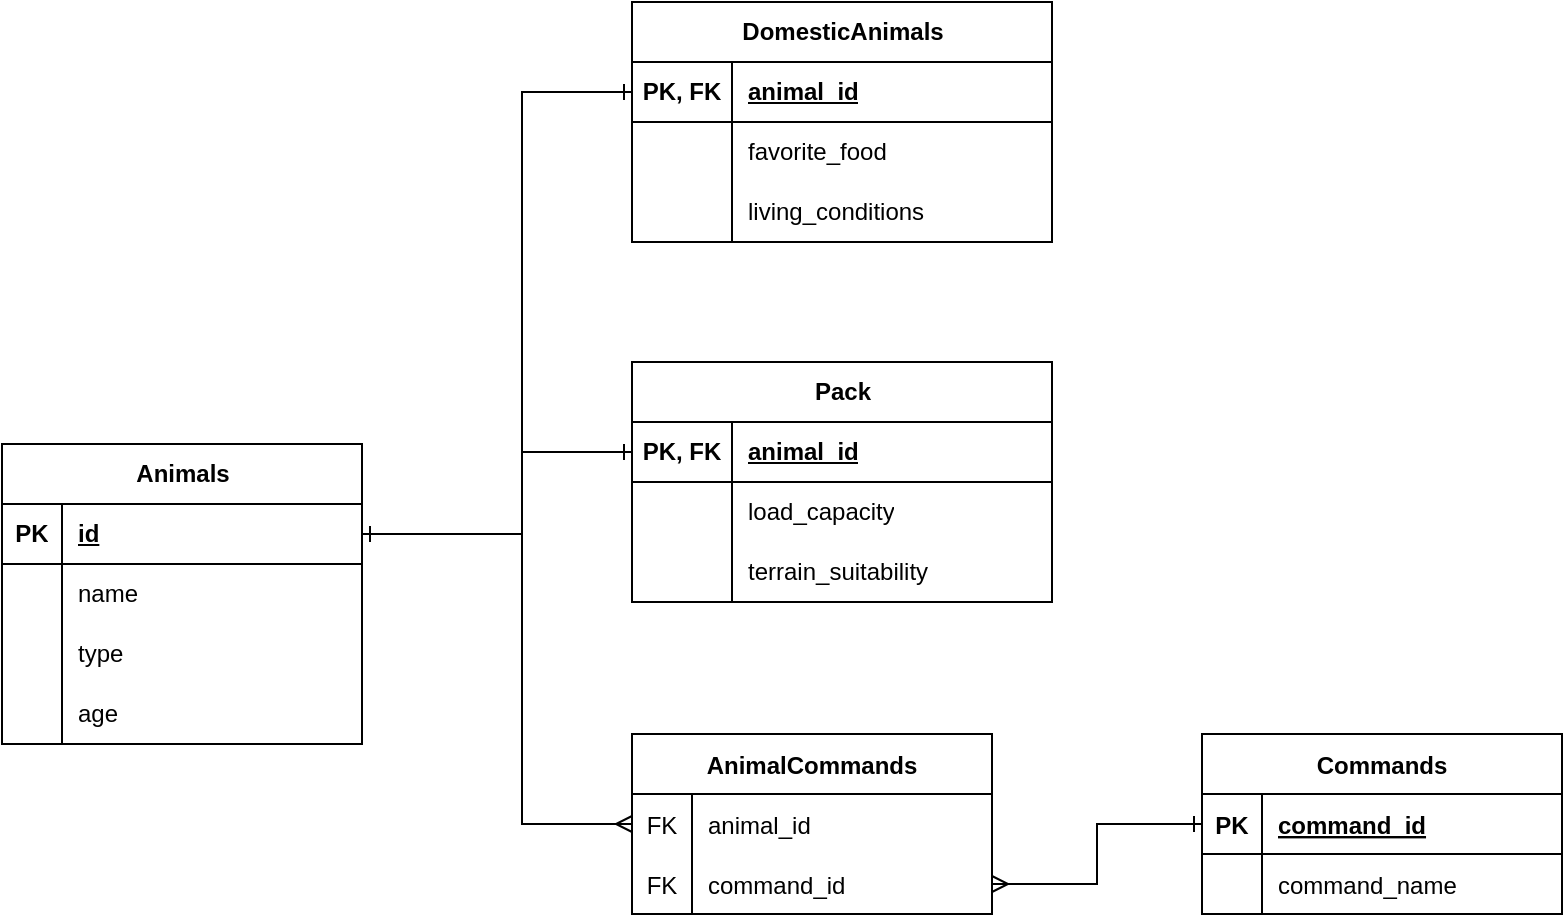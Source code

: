<mxfile version="24.7.17">
  <diagram name="Страница — 1" id="GxJT_ImsBvDS4fZ6MVY8">
    <mxGraphModel dx="1451" dy="1052" grid="1" gridSize="10" guides="1" tooltips="1" connect="1" arrows="1" fold="1" page="1" pageScale="1" pageWidth="1169" pageHeight="827" math="0" shadow="0">
      <root>
        <mxCell id="0" />
        <mxCell id="1" parent="0" />
        <mxCell id="6qQMS2bWzPOpNQTh6hws-1" value="DomesticAnimals" style="shape=table;startSize=30;container=1;collapsible=1;childLayout=tableLayout;fixedRows=1;rowLines=0;fontStyle=1;align=center;resizeLast=1;html=1;" parent="1" vertex="1">
          <mxGeometry x="510" y="171" width="210" height="120" as="geometry" />
        </mxCell>
        <mxCell id="6qQMS2bWzPOpNQTh6hws-2" value="" style="shape=tableRow;horizontal=0;startSize=0;swimlaneHead=0;swimlaneBody=0;fillColor=none;collapsible=0;dropTarget=0;points=[[0,0.5],[1,0.5]];portConstraint=eastwest;top=0;left=0;right=0;bottom=1;" parent="6qQMS2bWzPOpNQTh6hws-1" vertex="1">
          <mxGeometry y="30" width="210" height="30" as="geometry" />
        </mxCell>
        <mxCell id="6qQMS2bWzPOpNQTh6hws-3" value="PK, FK" style="shape=partialRectangle;connectable=0;fillColor=none;top=0;left=0;bottom=0;right=0;fontStyle=1;overflow=hidden;whiteSpace=wrap;html=1;" parent="6qQMS2bWzPOpNQTh6hws-2" vertex="1">
          <mxGeometry width="50" height="30" as="geometry">
            <mxRectangle width="50" height="30" as="alternateBounds" />
          </mxGeometry>
        </mxCell>
        <mxCell id="6qQMS2bWzPOpNQTh6hws-4" value="animal_id" style="shape=partialRectangle;connectable=0;fillColor=none;top=0;left=0;bottom=0;right=0;align=left;spacingLeft=6;fontStyle=5;overflow=hidden;whiteSpace=wrap;html=1;" parent="6qQMS2bWzPOpNQTh6hws-2" vertex="1">
          <mxGeometry x="50" width="160" height="30" as="geometry">
            <mxRectangle width="160" height="30" as="alternateBounds" />
          </mxGeometry>
        </mxCell>
        <mxCell id="6qQMS2bWzPOpNQTh6hws-5" value="" style="shape=tableRow;horizontal=0;startSize=0;swimlaneHead=0;swimlaneBody=0;fillColor=none;collapsible=0;dropTarget=0;points=[[0,0.5],[1,0.5]];portConstraint=eastwest;top=0;left=0;right=0;bottom=0;" parent="6qQMS2bWzPOpNQTh6hws-1" vertex="1">
          <mxGeometry y="60" width="210" height="30" as="geometry" />
        </mxCell>
        <mxCell id="6qQMS2bWzPOpNQTh6hws-6" value="" style="shape=partialRectangle;connectable=0;fillColor=none;top=0;left=0;bottom=0;right=0;editable=1;overflow=hidden;whiteSpace=wrap;html=1;" parent="6qQMS2bWzPOpNQTh6hws-5" vertex="1">
          <mxGeometry width="50" height="30" as="geometry">
            <mxRectangle width="50" height="30" as="alternateBounds" />
          </mxGeometry>
        </mxCell>
        <mxCell id="6qQMS2bWzPOpNQTh6hws-7" value="favorite_food" style="shape=partialRectangle;connectable=0;fillColor=none;top=0;left=0;bottom=0;right=0;align=left;spacingLeft=6;overflow=hidden;whiteSpace=wrap;html=1;" parent="6qQMS2bWzPOpNQTh6hws-5" vertex="1">
          <mxGeometry x="50" width="160" height="30" as="geometry">
            <mxRectangle width="160" height="30" as="alternateBounds" />
          </mxGeometry>
        </mxCell>
        <mxCell id="6qQMS2bWzPOpNQTh6hws-8" value="" style="shape=tableRow;horizontal=0;startSize=0;swimlaneHead=0;swimlaneBody=0;fillColor=none;collapsible=0;dropTarget=0;points=[[0,0.5],[1,0.5]];portConstraint=eastwest;top=0;left=0;right=0;bottom=0;" parent="6qQMS2bWzPOpNQTh6hws-1" vertex="1">
          <mxGeometry y="90" width="210" height="30" as="geometry" />
        </mxCell>
        <mxCell id="6qQMS2bWzPOpNQTh6hws-9" value="" style="shape=partialRectangle;connectable=0;fillColor=none;top=0;left=0;bottom=0;right=0;editable=1;overflow=hidden;whiteSpace=wrap;html=1;" parent="6qQMS2bWzPOpNQTh6hws-8" vertex="1">
          <mxGeometry width="50" height="30" as="geometry">
            <mxRectangle width="50" height="30" as="alternateBounds" />
          </mxGeometry>
        </mxCell>
        <mxCell id="6qQMS2bWzPOpNQTh6hws-10" value="living_conditions" style="shape=partialRectangle;connectable=0;fillColor=none;top=0;left=0;bottom=0;right=0;align=left;spacingLeft=6;overflow=hidden;whiteSpace=wrap;html=1;" parent="6qQMS2bWzPOpNQTh6hws-8" vertex="1">
          <mxGeometry x="50" width="160" height="30" as="geometry">
            <mxRectangle width="160" height="30" as="alternateBounds" />
          </mxGeometry>
        </mxCell>
        <mxCell id="6qQMS2bWzPOpNQTh6hws-14" value="Pack" style="shape=table;startSize=30;container=1;collapsible=1;childLayout=tableLayout;fixedRows=1;rowLines=0;fontStyle=1;align=center;resizeLast=1;html=1;" parent="1" vertex="1">
          <mxGeometry x="510" y="351" width="210" height="120" as="geometry" />
        </mxCell>
        <mxCell id="6qQMS2bWzPOpNQTh6hws-15" value="" style="shape=tableRow;horizontal=0;startSize=0;swimlaneHead=0;swimlaneBody=0;fillColor=none;collapsible=0;dropTarget=0;points=[[0,0.5],[1,0.5]];portConstraint=eastwest;top=0;left=0;right=0;bottom=1;" parent="6qQMS2bWzPOpNQTh6hws-14" vertex="1">
          <mxGeometry y="30" width="210" height="30" as="geometry" />
        </mxCell>
        <mxCell id="6qQMS2bWzPOpNQTh6hws-16" value="PK, FK" style="shape=partialRectangle;connectable=0;fillColor=none;top=0;left=0;bottom=0;right=0;fontStyle=1;overflow=hidden;whiteSpace=wrap;html=1;" parent="6qQMS2bWzPOpNQTh6hws-15" vertex="1">
          <mxGeometry width="50" height="30" as="geometry">
            <mxRectangle width="50" height="30" as="alternateBounds" />
          </mxGeometry>
        </mxCell>
        <mxCell id="6qQMS2bWzPOpNQTh6hws-17" value="animal_id" style="shape=partialRectangle;connectable=0;fillColor=none;top=0;left=0;bottom=0;right=0;align=left;spacingLeft=6;fontStyle=5;overflow=hidden;whiteSpace=wrap;html=1;" parent="6qQMS2bWzPOpNQTh6hws-15" vertex="1">
          <mxGeometry x="50" width="160" height="30" as="geometry">
            <mxRectangle width="160" height="30" as="alternateBounds" />
          </mxGeometry>
        </mxCell>
        <mxCell id="6qQMS2bWzPOpNQTh6hws-18" value="" style="shape=tableRow;horizontal=0;startSize=0;swimlaneHead=0;swimlaneBody=0;fillColor=none;collapsible=0;dropTarget=0;points=[[0,0.5],[1,0.5]];portConstraint=eastwest;top=0;left=0;right=0;bottom=0;" parent="6qQMS2bWzPOpNQTh6hws-14" vertex="1">
          <mxGeometry y="60" width="210" height="30" as="geometry" />
        </mxCell>
        <mxCell id="6qQMS2bWzPOpNQTh6hws-19" value="" style="shape=partialRectangle;connectable=0;fillColor=none;top=0;left=0;bottom=0;right=0;editable=1;overflow=hidden;whiteSpace=wrap;html=1;" parent="6qQMS2bWzPOpNQTh6hws-18" vertex="1">
          <mxGeometry width="50" height="30" as="geometry">
            <mxRectangle width="50" height="30" as="alternateBounds" />
          </mxGeometry>
        </mxCell>
        <mxCell id="6qQMS2bWzPOpNQTh6hws-20" value="load_capacity" style="shape=partialRectangle;connectable=0;fillColor=none;top=0;left=0;bottom=0;right=0;align=left;spacingLeft=6;overflow=hidden;whiteSpace=wrap;html=1;" parent="6qQMS2bWzPOpNQTh6hws-18" vertex="1">
          <mxGeometry x="50" width="160" height="30" as="geometry">
            <mxRectangle width="160" height="30" as="alternateBounds" />
          </mxGeometry>
        </mxCell>
        <mxCell id="6qQMS2bWzPOpNQTh6hws-21" value="" style="shape=tableRow;horizontal=0;startSize=0;swimlaneHead=0;swimlaneBody=0;fillColor=none;collapsible=0;dropTarget=0;points=[[0,0.5],[1,0.5]];portConstraint=eastwest;top=0;left=0;right=0;bottom=0;" parent="6qQMS2bWzPOpNQTh6hws-14" vertex="1">
          <mxGeometry y="90" width="210" height="30" as="geometry" />
        </mxCell>
        <mxCell id="6qQMS2bWzPOpNQTh6hws-22" value="" style="shape=partialRectangle;connectable=0;fillColor=none;top=0;left=0;bottom=0;right=0;editable=1;overflow=hidden;whiteSpace=wrap;html=1;" parent="6qQMS2bWzPOpNQTh6hws-21" vertex="1">
          <mxGeometry width="50" height="30" as="geometry">
            <mxRectangle width="50" height="30" as="alternateBounds" />
          </mxGeometry>
        </mxCell>
        <mxCell id="6qQMS2bWzPOpNQTh6hws-23" value="terrain_suitability" style="shape=partialRectangle;connectable=0;fillColor=none;top=0;left=0;bottom=0;right=0;align=left;spacingLeft=6;overflow=hidden;whiteSpace=wrap;html=1;" parent="6qQMS2bWzPOpNQTh6hws-21" vertex="1">
          <mxGeometry x="50" width="160" height="30" as="geometry">
            <mxRectangle width="160" height="30" as="alternateBounds" />
          </mxGeometry>
        </mxCell>
        <mxCell id="6qQMS2bWzPOpNQTh6hws-27" value="Animals" style="shape=table;startSize=30;container=1;collapsible=1;childLayout=tableLayout;fixedRows=1;rowLines=0;fontStyle=1;align=center;resizeLast=1;html=1;" parent="1" vertex="1">
          <mxGeometry x="195" y="392" width="180" height="150" as="geometry" />
        </mxCell>
        <mxCell id="6qQMS2bWzPOpNQTh6hws-28" value="" style="shape=tableRow;horizontal=0;startSize=0;swimlaneHead=0;swimlaneBody=0;fillColor=none;collapsible=0;dropTarget=0;points=[[0,0.5],[1,0.5]];portConstraint=eastwest;top=0;left=0;right=0;bottom=1;" parent="6qQMS2bWzPOpNQTh6hws-27" vertex="1">
          <mxGeometry y="30" width="180" height="30" as="geometry" />
        </mxCell>
        <mxCell id="6qQMS2bWzPOpNQTh6hws-29" value="PK" style="shape=partialRectangle;connectable=0;fillColor=none;top=0;left=0;bottom=0;right=0;fontStyle=1;overflow=hidden;whiteSpace=wrap;html=1;" parent="6qQMS2bWzPOpNQTh6hws-28" vertex="1">
          <mxGeometry width="30" height="30" as="geometry">
            <mxRectangle width="30" height="30" as="alternateBounds" />
          </mxGeometry>
        </mxCell>
        <mxCell id="6qQMS2bWzPOpNQTh6hws-30" value="id" style="shape=partialRectangle;connectable=0;fillColor=none;top=0;left=0;bottom=0;right=0;align=left;spacingLeft=6;fontStyle=5;overflow=hidden;whiteSpace=wrap;html=1;" parent="6qQMS2bWzPOpNQTh6hws-28" vertex="1">
          <mxGeometry x="30" width="150" height="30" as="geometry">
            <mxRectangle width="150" height="30" as="alternateBounds" />
          </mxGeometry>
        </mxCell>
        <mxCell id="6qQMS2bWzPOpNQTh6hws-31" value="" style="shape=tableRow;horizontal=0;startSize=0;swimlaneHead=0;swimlaneBody=0;fillColor=none;collapsible=0;dropTarget=0;points=[[0,0.5],[1,0.5]];portConstraint=eastwest;top=0;left=0;right=0;bottom=0;" parent="6qQMS2bWzPOpNQTh6hws-27" vertex="1">
          <mxGeometry y="60" width="180" height="30" as="geometry" />
        </mxCell>
        <mxCell id="6qQMS2bWzPOpNQTh6hws-32" value="" style="shape=partialRectangle;connectable=0;fillColor=none;top=0;left=0;bottom=0;right=0;editable=1;overflow=hidden;whiteSpace=wrap;html=1;" parent="6qQMS2bWzPOpNQTh6hws-31" vertex="1">
          <mxGeometry width="30" height="30" as="geometry">
            <mxRectangle width="30" height="30" as="alternateBounds" />
          </mxGeometry>
        </mxCell>
        <mxCell id="6qQMS2bWzPOpNQTh6hws-33" value="name" style="shape=partialRectangle;connectable=0;fillColor=none;top=0;left=0;bottom=0;right=0;align=left;spacingLeft=6;overflow=hidden;whiteSpace=wrap;html=1;" parent="6qQMS2bWzPOpNQTh6hws-31" vertex="1">
          <mxGeometry x="30" width="150" height="30" as="geometry">
            <mxRectangle width="150" height="30" as="alternateBounds" />
          </mxGeometry>
        </mxCell>
        <mxCell id="6qQMS2bWzPOpNQTh6hws-34" value="" style="shape=tableRow;horizontal=0;startSize=0;swimlaneHead=0;swimlaneBody=0;fillColor=none;collapsible=0;dropTarget=0;points=[[0,0.5],[1,0.5]];portConstraint=eastwest;top=0;left=0;right=0;bottom=0;" parent="6qQMS2bWzPOpNQTh6hws-27" vertex="1">
          <mxGeometry y="90" width="180" height="30" as="geometry" />
        </mxCell>
        <mxCell id="6qQMS2bWzPOpNQTh6hws-35" value="" style="shape=partialRectangle;connectable=0;fillColor=none;top=0;left=0;bottom=0;right=0;editable=1;overflow=hidden;whiteSpace=wrap;html=1;" parent="6qQMS2bWzPOpNQTh6hws-34" vertex="1">
          <mxGeometry width="30" height="30" as="geometry">
            <mxRectangle width="30" height="30" as="alternateBounds" />
          </mxGeometry>
        </mxCell>
        <mxCell id="6qQMS2bWzPOpNQTh6hws-36" value="type" style="shape=partialRectangle;connectable=0;fillColor=none;top=0;left=0;bottom=0;right=0;align=left;spacingLeft=6;overflow=hidden;whiteSpace=wrap;html=1;" parent="6qQMS2bWzPOpNQTh6hws-34" vertex="1">
          <mxGeometry x="30" width="150" height="30" as="geometry">
            <mxRectangle width="150" height="30" as="alternateBounds" />
          </mxGeometry>
        </mxCell>
        <mxCell id="mCBEphiWSua3PbYXzysW-22" style="shape=tableRow;horizontal=0;startSize=0;swimlaneHead=0;swimlaneBody=0;fillColor=none;collapsible=0;dropTarget=0;points=[[0,0.5],[1,0.5]];portConstraint=eastwest;top=0;left=0;right=0;bottom=0;" parent="6qQMS2bWzPOpNQTh6hws-27" vertex="1">
          <mxGeometry y="120" width="180" height="30" as="geometry" />
        </mxCell>
        <mxCell id="mCBEphiWSua3PbYXzysW-23" style="shape=partialRectangle;connectable=0;fillColor=none;top=0;left=0;bottom=0;right=0;editable=1;overflow=hidden;whiteSpace=wrap;html=1;" parent="mCBEphiWSua3PbYXzysW-22" vertex="1">
          <mxGeometry width="30" height="30" as="geometry">
            <mxRectangle width="30" height="30" as="alternateBounds" />
          </mxGeometry>
        </mxCell>
        <mxCell id="mCBEphiWSua3PbYXzysW-24" value="age" style="shape=partialRectangle;connectable=0;fillColor=none;top=0;left=0;bottom=0;right=0;align=left;spacingLeft=6;overflow=hidden;whiteSpace=wrap;html=1;" parent="mCBEphiWSua3PbYXzysW-22" vertex="1">
          <mxGeometry x="30" width="150" height="30" as="geometry">
            <mxRectangle width="150" height="30" as="alternateBounds" />
          </mxGeometry>
        </mxCell>
        <mxCell id="mCBEphiWSua3PbYXzysW-9" style="edgeStyle=orthogonalEdgeStyle;rounded=0;orthogonalLoop=1;jettySize=auto;html=1;entryX=0;entryY=0.5;entryDx=0;entryDy=0;startArrow=ERone;startFill=0;endArrow=ERone;endFill=0;exitX=1;exitY=0.5;exitDx=0;exitDy=0;" parent="1" source="6qQMS2bWzPOpNQTh6hws-28" target="6qQMS2bWzPOpNQTh6hws-2" edge="1">
          <mxGeometry relative="1" as="geometry">
            <Array as="points">
              <mxPoint x="375" y="437" />
              <mxPoint x="455" y="437" />
              <mxPoint x="455" y="216" />
            </Array>
          </mxGeometry>
        </mxCell>
        <mxCell id="mCBEphiWSua3PbYXzysW-10" style="edgeStyle=orthogonalEdgeStyle;rounded=0;orthogonalLoop=1;jettySize=auto;html=1;entryX=0;entryY=0.5;entryDx=0;entryDy=0;startArrow=ERone;startFill=0;endArrow=ERone;endFill=0;exitX=1;exitY=0.5;exitDx=0;exitDy=0;" parent="1" source="6qQMS2bWzPOpNQTh6hws-28" target="6qQMS2bWzPOpNQTh6hws-15" edge="1">
          <mxGeometry relative="1" as="geometry">
            <Array as="points">
              <mxPoint x="375" y="437" />
              <mxPoint x="455" y="437" />
              <mxPoint x="455" y="396" />
            </Array>
          </mxGeometry>
        </mxCell>
        <mxCell id="mCBEphiWSua3PbYXzysW-14" value="AnimalCommands" style="shape=table;startSize=30;container=1;collapsible=1;childLayout=tableLayout;fixedRows=1;rowLines=0;fontStyle=1;align=center;resizeLast=1;" parent="1" vertex="1">
          <mxGeometry x="510" y="537" width="180" height="90" as="geometry" />
        </mxCell>
        <mxCell id="3wRwVQwpjrmM134WvRpY-16" style="shape=tableRow;horizontal=0;startSize=0;swimlaneHead=0;swimlaneBody=0;fillColor=none;collapsible=0;dropTarget=0;points=[[0,0.5],[1,0.5]];portConstraint=eastwest;top=0;left=0;right=0;bottom=0;" parent="mCBEphiWSua3PbYXzysW-14" vertex="1">
          <mxGeometry y="30" width="180" height="30" as="geometry" />
        </mxCell>
        <mxCell id="3wRwVQwpjrmM134WvRpY-17" value="FK" style="shape=partialRectangle;connectable=0;fillColor=none;top=0;left=0;bottom=0;right=0;editable=1;overflow=hidden;" parent="3wRwVQwpjrmM134WvRpY-16" vertex="1">
          <mxGeometry width="30" height="30" as="geometry">
            <mxRectangle width="30" height="30" as="alternateBounds" />
          </mxGeometry>
        </mxCell>
        <mxCell id="3wRwVQwpjrmM134WvRpY-18" value="animal_id" style="shape=partialRectangle;connectable=0;fillColor=none;top=0;left=0;bottom=0;right=0;align=left;spacingLeft=6;overflow=hidden;" parent="3wRwVQwpjrmM134WvRpY-16" vertex="1">
          <mxGeometry x="30" width="150" height="30" as="geometry">
            <mxRectangle width="150" height="30" as="alternateBounds" />
          </mxGeometry>
        </mxCell>
        <mxCell id="mCBEphiWSua3PbYXzysW-18" value="" style="shape=tableRow;horizontal=0;startSize=0;swimlaneHead=0;swimlaneBody=0;fillColor=none;collapsible=0;dropTarget=0;points=[[0,0.5],[1,0.5]];portConstraint=eastwest;top=0;left=0;right=0;bottom=0;" parent="mCBEphiWSua3PbYXzysW-14" vertex="1">
          <mxGeometry y="60" width="180" height="30" as="geometry" />
        </mxCell>
        <mxCell id="mCBEphiWSua3PbYXzysW-19" value="FK" style="shape=partialRectangle;connectable=0;fillColor=none;top=0;left=0;bottom=0;right=0;editable=1;overflow=hidden;" parent="mCBEphiWSua3PbYXzysW-18" vertex="1">
          <mxGeometry width="30" height="30" as="geometry">
            <mxRectangle width="30" height="30" as="alternateBounds" />
          </mxGeometry>
        </mxCell>
        <mxCell id="mCBEphiWSua3PbYXzysW-20" value="command_id" style="shape=partialRectangle;connectable=0;fillColor=none;top=0;left=0;bottom=0;right=0;align=left;spacingLeft=6;overflow=hidden;" parent="mCBEphiWSua3PbYXzysW-18" vertex="1">
          <mxGeometry x="30" width="150" height="30" as="geometry">
            <mxRectangle width="150" height="30" as="alternateBounds" />
          </mxGeometry>
        </mxCell>
        <mxCell id="mCBEphiWSua3PbYXzysW-21" style="edgeStyle=orthogonalEdgeStyle;rounded=0;orthogonalLoop=1;jettySize=auto;html=1;entryX=0;entryY=0.5;entryDx=0;entryDy=0;startArrow=ERone;startFill=0;endArrow=ERmany;endFill=0;exitX=1;exitY=0.5;exitDx=0;exitDy=0;" parent="1" source="6qQMS2bWzPOpNQTh6hws-28" target="3wRwVQwpjrmM134WvRpY-16" edge="1">
          <mxGeometry relative="1" as="geometry">
            <Array as="points">
              <mxPoint x="455" y="437" />
              <mxPoint x="455" y="582" />
            </Array>
          </mxGeometry>
        </mxCell>
        <mxCell id="3wRwVQwpjrmM134WvRpY-8" value="Commands" style="shape=table;startSize=30;container=1;collapsible=1;childLayout=tableLayout;fixedRows=1;rowLines=0;fontStyle=1;align=center;resizeLast=1;" parent="1" vertex="1">
          <mxGeometry x="795" y="537" width="180" height="90" as="geometry" />
        </mxCell>
        <mxCell id="3wRwVQwpjrmM134WvRpY-9" value="" style="shape=tableRow;horizontal=0;startSize=0;swimlaneHead=0;swimlaneBody=0;fillColor=none;collapsible=0;dropTarget=0;points=[[0,0.5],[1,0.5]];portConstraint=eastwest;top=0;left=0;right=0;bottom=1;" parent="3wRwVQwpjrmM134WvRpY-8" vertex="1">
          <mxGeometry y="30" width="180" height="30" as="geometry" />
        </mxCell>
        <mxCell id="3wRwVQwpjrmM134WvRpY-10" value="PK" style="shape=partialRectangle;connectable=0;fillColor=none;top=0;left=0;bottom=0;right=0;fontStyle=1;overflow=hidden;" parent="3wRwVQwpjrmM134WvRpY-9" vertex="1">
          <mxGeometry width="30" height="30" as="geometry">
            <mxRectangle width="30" height="30" as="alternateBounds" />
          </mxGeometry>
        </mxCell>
        <mxCell id="3wRwVQwpjrmM134WvRpY-11" value="command_id" style="shape=partialRectangle;connectable=0;fillColor=none;top=0;left=0;bottom=0;right=0;align=left;spacingLeft=6;fontStyle=5;overflow=hidden;" parent="3wRwVQwpjrmM134WvRpY-9" vertex="1">
          <mxGeometry x="30" width="150" height="30" as="geometry">
            <mxRectangle width="150" height="30" as="alternateBounds" />
          </mxGeometry>
        </mxCell>
        <mxCell id="3wRwVQwpjrmM134WvRpY-12" value="" style="shape=tableRow;horizontal=0;startSize=0;swimlaneHead=0;swimlaneBody=0;fillColor=none;collapsible=0;dropTarget=0;points=[[0,0.5],[1,0.5]];portConstraint=eastwest;top=0;left=0;right=0;bottom=0;" parent="3wRwVQwpjrmM134WvRpY-8" vertex="1">
          <mxGeometry y="60" width="180" height="30" as="geometry" />
        </mxCell>
        <mxCell id="3wRwVQwpjrmM134WvRpY-13" value="" style="shape=partialRectangle;connectable=0;fillColor=none;top=0;left=0;bottom=0;right=0;editable=1;overflow=hidden;" parent="3wRwVQwpjrmM134WvRpY-12" vertex="1">
          <mxGeometry width="30" height="30" as="geometry">
            <mxRectangle width="30" height="30" as="alternateBounds" />
          </mxGeometry>
        </mxCell>
        <mxCell id="3wRwVQwpjrmM134WvRpY-14" value="command_name" style="shape=partialRectangle;connectable=0;fillColor=none;top=0;left=0;bottom=0;right=0;align=left;spacingLeft=6;overflow=hidden;" parent="3wRwVQwpjrmM134WvRpY-12" vertex="1">
          <mxGeometry x="30" width="150" height="30" as="geometry">
            <mxRectangle width="150" height="30" as="alternateBounds" />
          </mxGeometry>
        </mxCell>
        <mxCell id="3wRwVQwpjrmM134WvRpY-15" style="edgeStyle=orthogonalEdgeStyle;rounded=0;orthogonalLoop=1;jettySize=auto;html=1;entryX=0;entryY=0.5;entryDx=0;entryDy=0;startArrow=ERmany;startFill=0;endArrow=ERone;endFill=0;" parent="1" source="mCBEphiWSua3PbYXzysW-18" target="3wRwVQwpjrmM134WvRpY-9" edge="1">
          <mxGeometry relative="1" as="geometry" />
        </mxCell>
      </root>
    </mxGraphModel>
  </diagram>
</mxfile>
